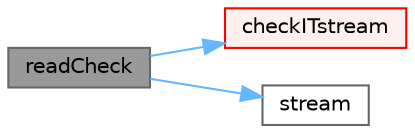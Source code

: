 digraph "readCheck"
{
 // LATEX_PDF_SIZE
  bgcolor="transparent";
  edge [fontname=Helvetica,fontsize=10,labelfontname=Helvetica,labelfontsize=10];
  node [fontname=Helvetica,fontsize=10,shape=box,height=0.2,width=0.4];
  rankdir="LR";
  Node1 [id="Node000001",label="readCheck",height=0.2,width=0.4,color="gray40", fillcolor="grey60", style="filled", fontcolor="black",tooltip=" "];
  Node1 -> Node2 [id="edge1_Node000001_Node000002",color="steelblue1",style="solid",tooltip=" "];
  Node2 [id="Node000002",label="checkITstream",height=0.2,width=0.4,color="red", fillcolor="#FFF0F0", style="filled",URL="$classFoam_1_1entry.html#a7623288a677d4201d270c3514aef1667",tooltip=" "];
  Node1 -> Node6 [id="edge2_Node000001_Node000006",color="steelblue1",style="solid",tooltip=" "];
  Node6 [id="Node000006",label="stream",height=0.2,width=0.4,color="grey40", fillcolor="white", style="filled",URL="$classFoam_1_1entry.html#a10e5b5ec55babdb8ec88f1a9f4dba392",tooltip=" "];
}
